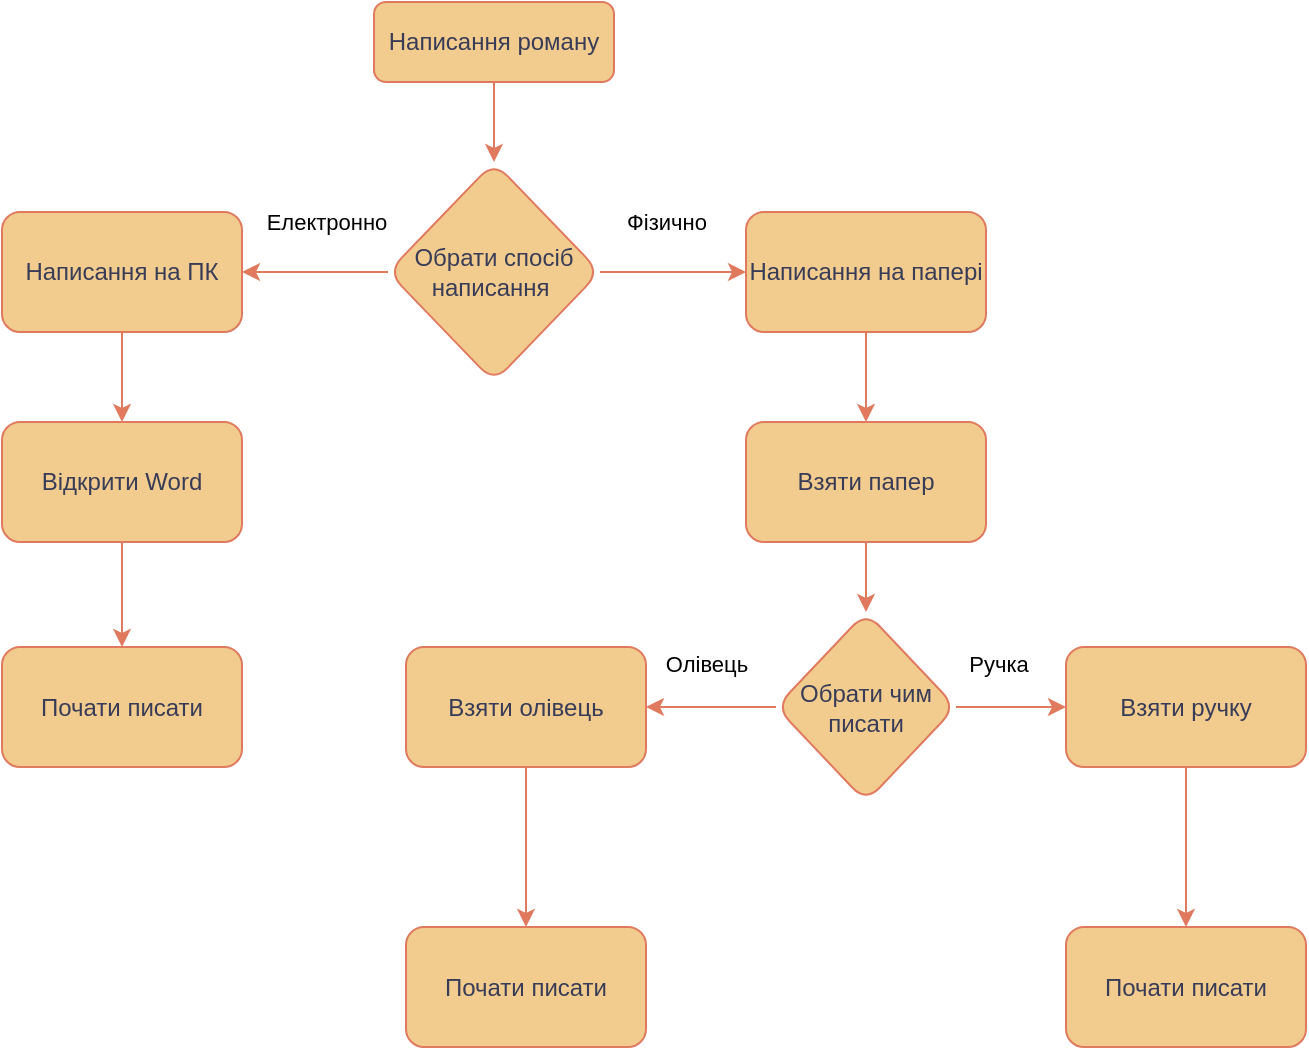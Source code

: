 <mxfile version="21.1.5" type="device">
  <diagram id="C5RBs43oDa-KdzZeNtuy" name="Page-1">
    <mxGraphModel dx="1434" dy="774" grid="1" gridSize="10" guides="1" tooltips="1" connect="1" arrows="1" fold="1" page="1" pageScale="1" pageWidth="827" pageHeight="1169" math="0" shadow="0">
      <root>
        <mxCell id="WIyWlLk6GJQsqaUBKTNV-0" />
        <mxCell id="WIyWlLk6GJQsqaUBKTNV-1" parent="WIyWlLk6GJQsqaUBKTNV-0" />
        <mxCell id="Jf-K_vuhxzvKwSq_fTRj-3" value="" style="edgeStyle=orthogonalEdgeStyle;rounded=0;orthogonalLoop=1;jettySize=auto;html=1;labelBackgroundColor=none;strokeColor=#E07A5F;fontColor=default;" edge="1" parent="WIyWlLk6GJQsqaUBKTNV-1" source="WIyWlLk6GJQsqaUBKTNV-3" target="Jf-K_vuhxzvKwSq_fTRj-2">
          <mxGeometry relative="1" as="geometry" />
        </mxCell>
        <mxCell id="WIyWlLk6GJQsqaUBKTNV-3" value="Написання роману" style="rounded=1;whiteSpace=wrap;html=1;fontSize=12;glass=0;strokeWidth=1;shadow=0;labelBackgroundColor=none;fillColor=#F2CC8F;strokeColor=#E07A5F;fontColor=#393C56;" parent="WIyWlLk6GJQsqaUBKTNV-1" vertex="1">
          <mxGeometry x="354" y="20" width="120" height="40" as="geometry" />
        </mxCell>
        <mxCell id="Jf-K_vuhxzvKwSq_fTRj-5" value="Фізично" style="edgeStyle=orthogonalEdgeStyle;rounded=0;orthogonalLoop=1;jettySize=auto;html=1;labelBackgroundColor=none;strokeColor=#E07A5F;fontColor=default;" edge="1" parent="WIyWlLk6GJQsqaUBKTNV-1" source="Jf-K_vuhxzvKwSq_fTRj-2" target="Jf-K_vuhxzvKwSq_fTRj-4">
          <mxGeometry x="-0.096" y="25" relative="1" as="geometry">
            <mxPoint as="offset" />
          </mxGeometry>
        </mxCell>
        <mxCell id="Jf-K_vuhxzvKwSq_fTRj-7" value="Електронно" style="edgeStyle=orthogonalEdgeStyle;rounded=0;orthogonalLoop=1;jettySize=auto;html=1;labelBackgroundColor=none;strokeColor=#E07A5F;fontColor=default;" edge="1" parent="WIyWlLk6GJQsqaUBKTNV-1" source="Jf-K_vuhxzvKwSq_fTRj-2" target="Jf-K_vuhxzvKwSq_fTRj-6">
          <mxGeometry x="-0.151" y="-25" relative="1" as="geometry">
            <mxPoint as="offset" />
          </mxGeometry>
        </mxCell>
        <mxCell id="Jf-K_vuhxzvKwSq_fTRj-2" value="Обрати спосіб написання&amp;nbsp;" style="rhombus;whiteSpace=wrap;html=1;rounded=1;glass=0;strokeWidth=1;shadow=0;labelBackgroundColor=none;fillColor=#F2CC8F;strokeColor=#E07A5F;fontColor=#393C56;" vertex="1" parent="WIyWlLk6GJQsqaUBKTNV-1">
          <mxGeometry x="361" y="100" width="106" height="110" as="geometry" />
        </mxCell>
        <mxCell id="Jf-K_vuhxzvKwSq_fTRj-11" value="" style="edgeStyle=orthogonalEdgeStyle;rounded=0;orthogonalLoop=1;jettySize=auto;html=1;labelBackgroundColor=none;strokeColor=#E07A5F;fontColor=default;" edge="1" parent="WIyWlLk6GJQsqaUBKTNV-1" source="Jf-K_vuhxzvKwSq_fTRj-4" target="Jf-K_vuhxzvKwSq_fTRj-10">
          <mxGeometry relative="1" as="geometry" />
        </mxCell>
        <mxCell id="Jf-K_vuhxzvKwSq_fTRj-4" value="Написання на папері" style="whiteSpace=wrap;html=1;rounded=1;glass=0;strokeWidth=1;shadow=0;labelBackgroundColor=none;fillColor=#F2CC8F;strokeColor=#E07A5F;fontColor=#393C56;" vertex="1" parent="WIyWlLk6GJQsqaUBKTNV-1">
          <mxGeometry x="540" y="125" width="120" height="60" as="geometry" />
        </mxCell>
        <mxCell id="Jf-K_vuhxzvKwSq_fTRj-9" value="" style="edgeStyle=orthogonalEdgeStyle;rounded=0;orthogonalLoop=1;jettySize=auto;html=1;labelBackgroundColor=none;strokeColor=#E07A5F;fontColor=default;" edge="1" parent="WIyWlLk6GJQsqaUBKTNV-1" source="Jf-K_vuhxzvKwSq_fTRj-6" target="Jf-K_vuhxzvKwSq_fTRj-8">
          <mxGeometry relative="1" as="geometry" />
        </mxCell>
        <mxCell id="Jf-K_vuhxzvKwSq_fTRj-6" value="Написання на ПК" style="whiteSpace=wrap;html=1;rounded=1;glass=0;strokeWidth=1;shadow=0;labelBackgroundColor=none;fillColor=#F2CC8F;strokeColor=#E07A5F;fontColor=#393C56;" vertex="1" parent="WIyWlLk6GJQsqaUBKTNV-1">
          <mxGeometry x="168" y="125" width="120" height="60" as="geometry" />
        </mxCell>
        <mxCell id="Jf-K_vuhxzvKwSq_fTRj-13" value="" style="edgeStyle=orthogonalEdgeStyle;rounded=0;orthogonalLoop=1;jettySize=auto;html=1;labelBackgroundColor=none;strokeColor=#E07A5F;fontColor=default;" edge="1" parent="WIyWlLk6GJQsqaUBKTNV-1" source="Jf-K_vuhxzvKwSq_fTRj-8" target="Jf-K_vuhxzvKwSq_fTRj-12">
          <mxGeometry relative="1" as="geometry" />
        </mxCell>
        <mxCell id="Jf-K_vuhxzvKwSq_fTRj-8" value="Відкрити Word" style="whiteSpace=wrap;html=1;rounded=1;glass=0;strokeWidth=1;shadow=0;labelBackgroundColor=none;fillColor=#F2CC8F;strokeColor=#E07A5F;fontColor=#393C56;" vertex="1" parent="WIyWlLk6GJQsqaUBKTNV-1">
          <mxGeometry x="168" y="230" width="120" height="60" as="geometry" />
        </mxCell>
        <mxCell id="Jf-K_vuhxzvKwSq_fTRj-17" value="" style="edgeStyle=orthogonalEdgeStyle;rounded=0;orthogonalLoop=1;jettySize=auto;html=1;labelBackgroundColor=none;strokeColor=#E07A5F;fontColor=default;" edge="1" parent="WIyWlLk6GJQsqaUBKTNV-1" source="Jf-K_vuhxzvKwSq_fTRj-10" target="Jf-K_vuhxzvKwSq_fTRj-16">
          <mxGeometry relative="1" as="geometry" />
        </mxCell>
        <mxCell id="Jf-K_vuhxzvKwSq_fTRj-10" value="Взяти папер" style="whiteSpace=wrap;html=1;rounded=1;glass=0;strokeWidth=1;shadow=0;labelBackgroundColor=none;fillColor=#F2CC8F;strokeColor=#E07A5F;fontColor=#393C56;" vertex="1" parent="WIyWlLk6GJQsqaUBKTNV-1">
          <mxGeometry x="540" y="230" width="120" height="60" as="geometry" />
        </mxCell>
        <mxCell id="Jf-K_vuhxzvKwSq_fTRj-12" value="Почати писати" style="whiteSpace=wrap;html=1;rounded=1;glass=0;strokeWidth=1;shadow=0;labelBackgroundColor=none;fillColor=#F2CC8F;strokeColor=#E07A5F;fontColor=#393C56;" vertex="1" parent="WIyWlLk6GJQsqaUBKTNV-1">
          <mxGeometry x="168" y="342.5" width="120" height="60" as="geometry" />
        </mxCell>
        <mxCell id="Jf-K_vuhxzvKwSq_fTRj-19" value="Олівець" style="edgeStyle=orthogonalEdgeStyle;rounded=0;orthogonalLoop=1;jettySize=auto;html=1;labelBackgroundColor=none;strokeColor=#E07A5F;fontColor=default;" edge="1" parent="WIyWlLk6GJQsqaUBKTNV-1" source="Jf-K_vuhxzvKwSq_fTRj-16" target="Jf-K_vuhxzvKwSq_fTRj-18">
          <mxGeometry x="0.077" y="-22" relative="1" as="geometry">
            <mxPoint as="offset" />
          </mxGeometry>
        </mxCell>
        <mxCell id="Jf-K_vuhxzvKwSq_fTRj-21" value="Ручка" style="edgeStyle=orthogonalEdgeStyle;rounded=0;orthogonalLoop=1;jettySize=auto;html=1;labelBackgroundColor=none;strokeColor=#E07A5F;fontColor=default;" edge="1" parent="WIyWlLk6GJQsqaUBKTNV-1" source="Jf-K_vuhxzvKwSq_fTRj-16" target="Jf-K_vuhxzvKwSq_fTRj-20">
          <mxGeometry x="-0.231" y="23" relative="1" as="geometry">
            <mxPoint y="1" as="offset" />
          </mxGeometry>
        </mxCell>
        <mxCell id="Jf-K_vuhxzvKwSq_fTRj-16" value="Обрати чим писати" style="rhombus;whiteSpace=wrap;html=1;rounded=1;glass=0;strokeWidth=1;shadow=0;labelBackgroundColor=none;fillColor=#F2CC8F;strokeColor=#E07A5F;fontColor=#393C56;" vertex="1" parent="WIyWlLk6GJQsqaUBKTNV-1">
          <mxGeometry x="555" y="325" width="90" height="95" as="geometry" />
        </mxCell>
        <mxCell id="Jf-K_vuhxzvKwSq_fTRj-23" value="" style="edgeStyle=orthogonalEdgeStyle;rounded=0;orthogonalLoop=1;jettySize=auto;html=1;labelBackgroundColor=none;strokeColor=#E07A5F;fontColor=default;" edge="1" parent="WIyWlLk6GJQsqaUBKTNV-1" source="Jf-K_vuhxzvKwSq_fTRj-18" target="Jf-K_vuhxzvKwSq_fTRj-22">
          <mxGeometry relative="1" as="geometry" />
        </mxCell>
        <mxCell id="Jf-K_vuhxzvKwSq_fTRj-18" value="Взяти олівець" style="whiteSpace=wrap;html=1;rounded=1;glass=0;strokeWidth=1;shadow=0;labelBackgroundColor=none;fillColor=#F2CC8F;strokeColor=#E07A5F;fontColor=#393C56;" vertex="1" parent="WIyWlLk6GJQsqaUBKTNV-1">
          <mxGeometry x="370" y="342.5" width="120" height="60" as="geometry" />
        </mxCell>
        <mxCell id="Jf-K_vuhxzvKwSq_fTRj-25" value="" style="edgeStyle=orthogonalEdgeStyle;rounded=0;orthogonalLoop=1;jettySize=auto;html=1;labelBackgroundColor=none;strokeColor=#E07A5F;fontColor=default;" edge="1" parent="WIyWlLk6GJQsqaUBKTNV-1" source="Jf-K_vuhxzvKwSq_fTRj-20" target="Jf-K_vuhxzvKwSq_fTRj-24">
          <mxGeometry relative="1" as="geometry" />
        </mxCell>
        <mxCell id="Jf-K_vuhxzvKwSq_fTRj-20" value="Взяти ручку" style="whiteSpace=wrap;html=1;rounded=1;glass=0;strokeWidth=1;shadow=0;labelBackgroundColor=none;fillColor=#F2CC8F;strokeColor=#E07A5F;fontColor=#393C56;" vertex="1" parent="WIyWlLk6GJQsqaUBKTNV-1">
          <mxGeometry x="700" y="342.5" width="120" height="60" as="geometry" />
        </mxCell>
        <mxCell id="Jf-K_vuhxzvKwSq_fTRj-22" value="Почати писати" style="whiteSpace=wrap;html=1;rounded=1;glass=0;strokeWidth=1;shadow=0;labelBackgroundColor=none;fillColor=#F2CC8F;strokeColor=#E07A5F;fontColor=#393C56;" vertex="1" parent="WIyWlLk6GJQsqaUBKTNV-1">
          <mxGeometry x="370" y="482.5" width="120" height="60" as="geometry" />
        </mxCell>
        <mxCell id="Jf-K_vuhxzvKwSq_fTRj-24" value="Почати писати" style="whiteSpace=wrap;html=1;rounded=1;glass=0;strokeWidth=1;shadow=0;labelBackgroundColor=none;fillColor=#F2CC8F;strokeColor=#E07A5F;fontColor=#393C56;" vertex="1" parent="WIyWlLk6GJQsqaUBKTNV-1">
          <mxGeometry x="700" y="482.5" width="120" height="60" as="geometry" />
        </mxCell>
      </root>
    </mxGraphModel>
  </diagram>
</mxfile>
